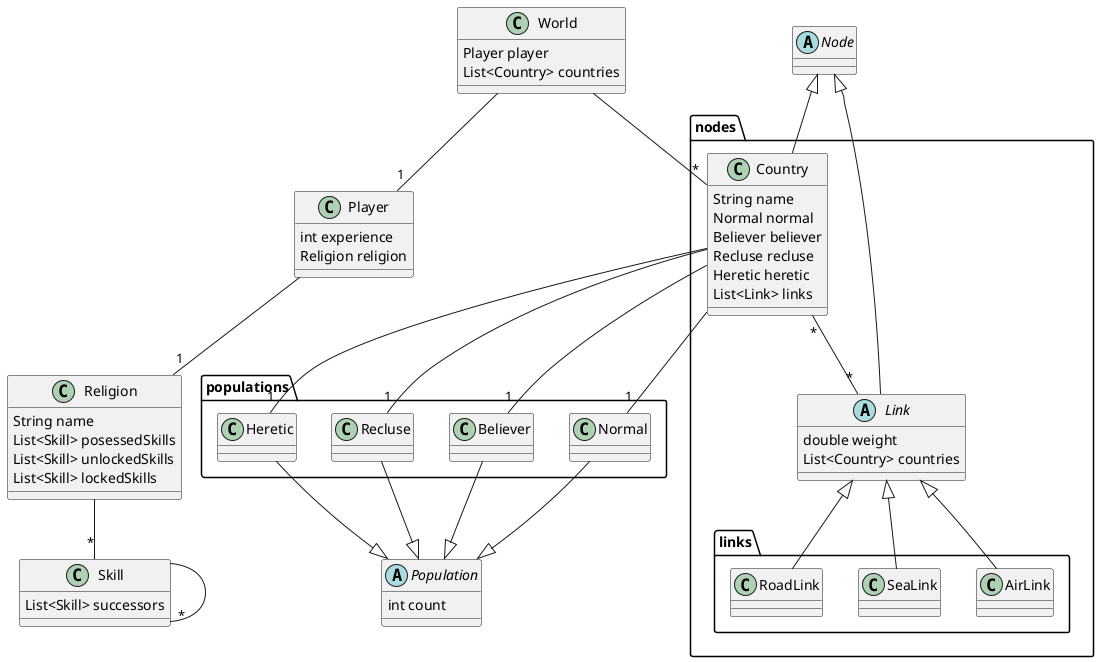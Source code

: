 @startuml
class World{
  Player player
  List<Country> countries
}

class Player{
  int experience
  Religion religion
}

class Religion{
  String name
  List<Skill> posessedSkills
  List<Skill> unlockedSkills
  List<Skill> lockedSkills
}


class Skill{
    List<Skill> successors
}

abstract class Node

package nodes{
class Country{
  String name
  Normal normal
  Believer believer
  Recluse recluse
  Heretic heretic
  List<Link> links
}

abstract class Link{
  double weight
  List<Country> countries
}

package links{
class AirLink
class SeaLink
class RoadLink
}
}

abstract class Population{
  int count
}

package populations{
class Normal
class Believer
class Recluse
class Heretic
}

Node <|-- Country
Node <|-- Link
Country "*"--"*" Link


Link <|-- AirLink
Link <|-- SeaLink
Link <|-- RoadLink

Country --"1" Normal
Country --"1" Believer
Country --"1" Recluse
Country --"1" Heretic

Normal --|> Population
Believer --|> Population
Recluse --|> Population
Heretic --|> Population

World --"*" Country


Religion --"*" Skill
Skill --"*" Skill

Player --"1" Religion

World --"1" Player

@enduml
